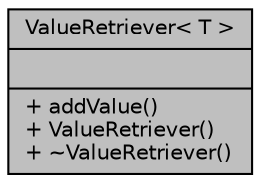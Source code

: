 digraph "ValueRetriever&lt; T &gt;"
{
  edge [fontname="Helvetica",fontsize="10",labelfontname="Helvetica",labelfontsize="10"];
  node [fontname="Helvetica",fontsize="10",shape=record];
  Node1 [label="{ValueRetriever\< T \>\n||+ addValue()\l+ ValueRetriever()\l+ ~ValueRetriever()\l}",height=0.2,width=0.4,color="black", fillcolor="grey75", style="filled", fontcolor="black"];
}

